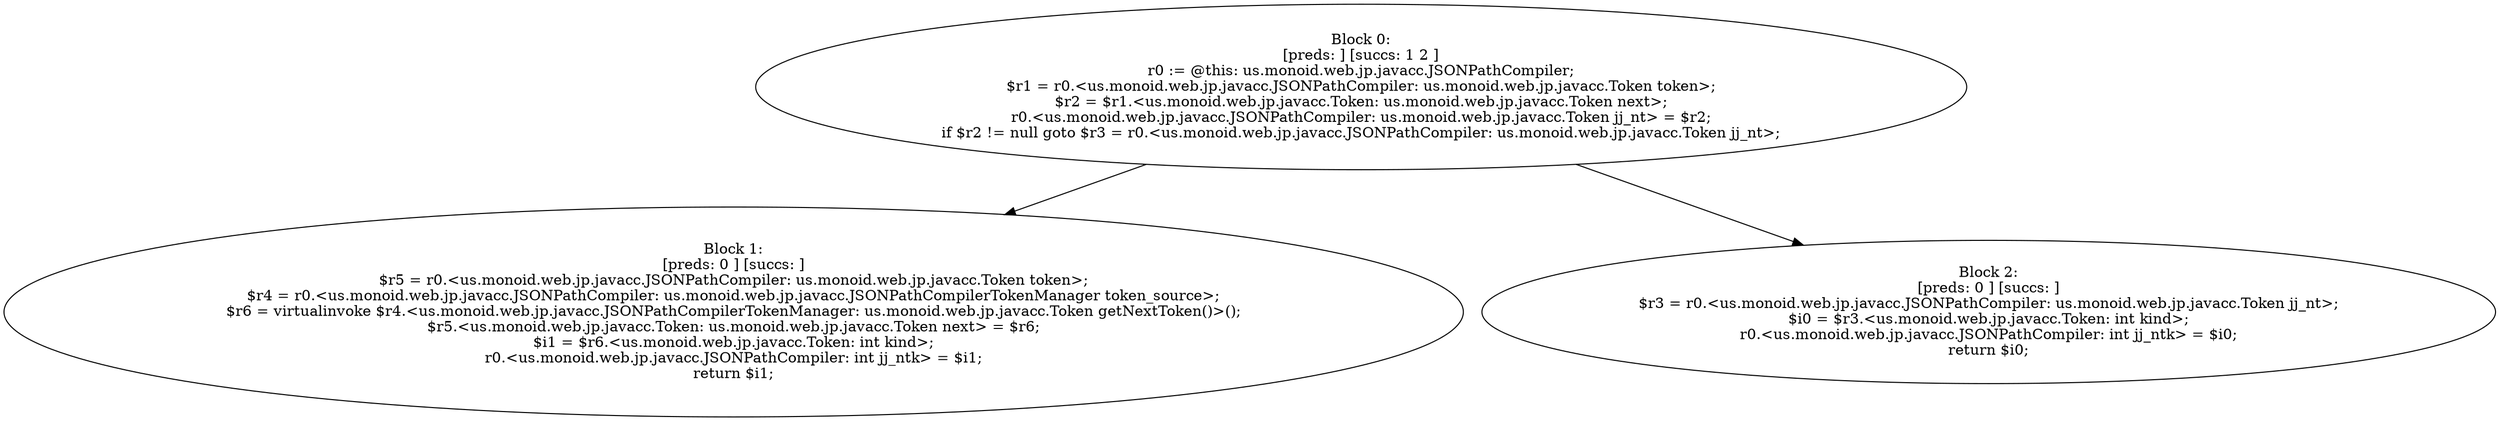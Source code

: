 digraph "unitGraph" {
    "Block 0:
[preds: ] [succs: 1 2 ]
r0 := @this: us.monoid.web.jp.javacc.JSONPathCompiler;
$r1 = r0.<us.monoid.web.jp.javacc.JSONPathCompiler: us.monoid.web.jp.javacc.Token token>;
$r2 = $r1.<us.monoid.web.jp.javacc.Token: us.monoid.web.jp.javacc.Token next>;
r0.<us.monoid.web.jp.javacc.JSONPathCompiler: us.monoid.web.jp.javacc.Token jj_nt> = $r2;
if $r2 != null goto $r3 = r0.<us.monoid.web.jp.javacc.JSONPathCompiler: us.monoid.web.jp.javacc.Token jj_nt>;
"
    "Block 1:
[preds: 0 ] [succs: ]
$r5 = r0.<us.monoid.web.jp.javacc.JSONPathCompiler: us.monoid.web.jp.javacc.Token token>;
$r4 = r0.<us.monoid.web.jp.javacc.JSONPathCompiler: us.monoid.web.jp.javacc.JSONPathCompilerTokenManager token_source>;
$r6 = virtualinvoke $r4.<us.monoid.web.jp.javacc.JSONPathCompilerTokenManager: us.monoid.web.jp.javacc.Token getNextToken()>();
$r5.<us.monoid.web.jp.javacc.Token: us.monoid.web.jp.javacc.Token next> = $r6;
$i1 = $r6.<us.monoid.web.jp.javacc.Token: int kind>;
r0.<us.monoid.web.jp.javacc.JSONPathCompiler: int jj_ntk> = $i1;
return $i1;
"
    "Block 2:
[preds: 0 ] [succs: ]
$r3 = r0.<us.monoid.web.jp.javacc.JSONPathCompiler: us.monoid.web.jp.javacc.Token jj_nt>;
$i0 = $r3.<us.monoid.web.jp.javacc.Token: int kind>;
r0.<us.monoid.web.jp.javacc.JSONPathCompiler: int jj_ntk> = $i0;
return $i0;
"
    "Block 0:
[preds: ] [succs: 1 2 ]
r0 := @this: us.monoid.web.jp.javacc.JSONPathCompiler;
$r1 = r0.<us.monoid.web.jp.javacc.JSONPathCompiler: us.monoid.web.jp.javacc.Token token>;
$r2 = $r1.<us.monoid.web.jp.javacc.Token: us.monoid.web.jp.javacc.Token next>;
r0.<us.monoid.web.jp.javacc.JSONPathCompiler: us.monoid.web.jp.javacc.Token jj_nt> = $r2;
if $r2 != null goto $r3 = r0.<us.monoid.web.jp.javacc.JSONPathCompiler: us.monoid.web.jp.javacc.Token jj_nt>;
"->"Block 1:
[preds: 0 ] [succs: ]
$r5 = r0.<us.monoid.web.jp.javacc.JSONPathCompiler: us.monoid.web.jp.javacc.Token token>;
$r4 = r0.<us.monoid.web.jp.javacc.JSONPathCompiler: us.monoid.web.jp.javacc.JSONPathCompilerTokenManager token_source>;
$r6 = virtualinvoke $r4.<us.monoid.web.jp.javacc.JSONPathCompilerTokenManager: us.monoid.web.jp.javacc.Token getNextToken()>();
$r5.<us.monoid.web.jp.javacc.Token: us.monoid.web.jp.javacc.Token next> = $r6;
$i1 = $r6.<us.monoid.web.jp.javacc.Token: int kind>;
r0.<us.monoid.web.jp.javacc.JSONPathCompiler: int jj_ntk> = $i1;
return $i1;
";
    "Block 0:
[preds: ] [succs: 1 2 ]
r0 := @this: us.monoid.web.jp.javacc.JSONPathCompiler;
$r1 = r0.<us.monoid.web.jp.javacc.JSONPathCompiler: us.monoid.web.jp.javacc.Token token>;
$r2 = $r1.<us.monoid.web.jp.javacc.Token: us.monoid.web.jp.javacc.Token next>;
r0.<us.monoid.web.jp.javacc.JSONPathCompiler: us.monoid.web.jp.javacc.Token jj_nt> = $r2;
if $r2 != null goto $r3 = r0.<us.monoid.web.jp.javacc.JSONPathCompiler: us.monoid.web.jp.javacc.Token jj_nt>;
"->"Block 2:
[preds: 0 ] [succs: ]
$r3 = r0.<us.monoid.web.jp.javacc.JSONPathCompiler: us.monoid.web.jp.javacc.Token jj_nt>;
$i0 = $r3.<us.monoid.web.jp.javacc.Token: int kind>;
r0.<us.monoid.web.jp.javacc.JSONPathCompiler: int jj_ntk> = $i0;
return $i0;
";
}
